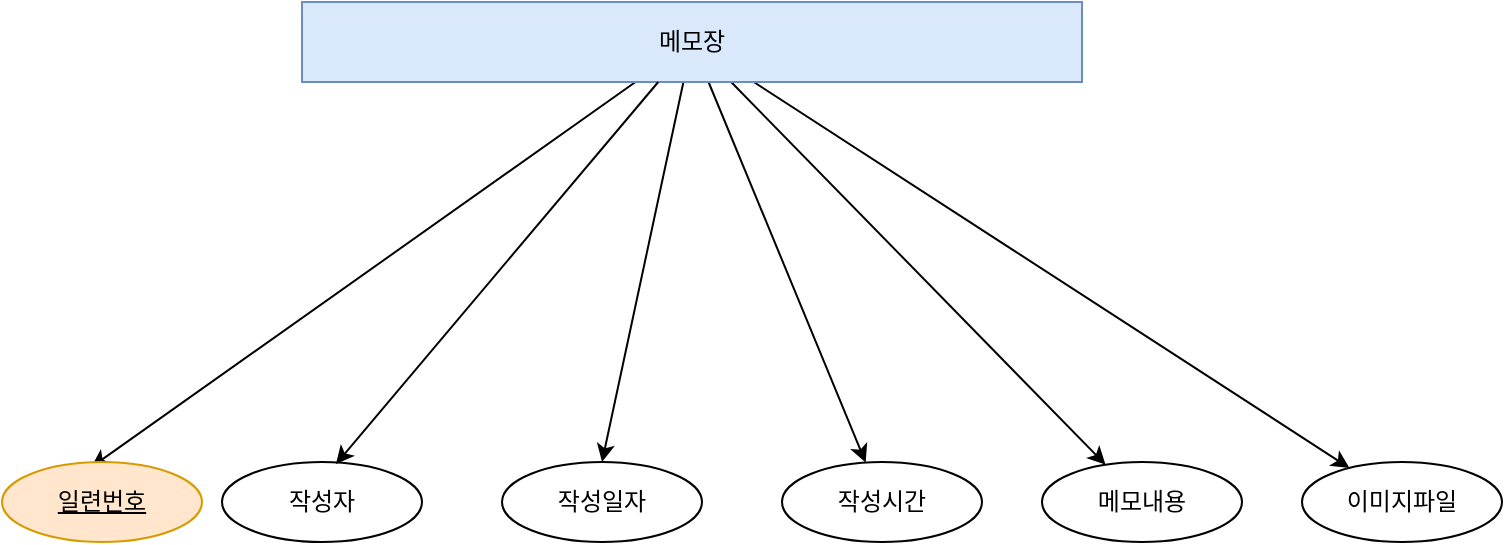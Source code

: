 <mxfile version="24.7.4">
  <diagram name="페이지-1" id="5M28LgMas51DpsEvbf_A">
    <mxGraphModel dx="1434" dy="772" grid="1" gridSize="10" guides="1" tooltips="1" connect="1" arrows="1" fold="1" page="1" pageScale="1" pageWidth="827" pageHeight="1169" math="0" shadow="0">
      <root>
        <mxCell id="0" />
        <mxCell id="1" parent="0" />
        <mxCell id="XeUWuyvjinkPSY21bzyg-10" style="rounded=0;orthogonalLoop=1;jettySize=auto;html=1;" edge="1" parent="1" source="XeUWuyvjinkPSY21bzyg-2" target="XeUWuyvjinkPSY21bzyg-6">
          <mxGeometry relative="1" as="geometry" />
        </mxCell>
        <mxCell id="XeUWuyvjinkPSY21bzyg-11" style="rounded=0;orthogonalLoop=1;jettySize=auto;html=1;" edge="1" parent="1" source="XeUWuyvjinkPSY21bzyg-2" target="XeUWuyvjinkPSY21bzyg-5">
          <mxGeometry relative="1" as="geometry" />
        </mxCell>
        <mxCell id="XeUWuyvjinkPSY21bzyg-12" style="rounded=0;orthogonalLoop=1;jettySize=auto;html=1;" edge="1" parent="1" source="XeUWuyvjinkPSY21bzyg-2" target="XeUWuyvjinkPSY21bzyg-7">
          <mxGeometry relative="1" as="geometry" />
        </mxCell>
        <mxCell id="XeUWuyvjinkPSY21bzyg-13" style="rounded=0;orthogonalLoop=1;jettySize=auto;html=1;entryX=0.5;entryY=0;entryDx=0;entryDy=0;" edge="1" parent="1" source="XeUWuyvjinkPSY21bzyg-2" target="XeUWuyvjinkPSY21bzyg-4">
          <mxGeometry relative="1" as="geometry" />
        </mxCell>
        <mxCell id="XeUWuyvjinkPSY21bzyg-15" style="rounded=0;orthogonalLoop=1;jettySize=auto;html=1;" edge="1" parent="1" source="XeUWuyvjinkPSY21bzyg-2">
          <mxGeometry relative="1" as="geometry">
            <mxPoint x="94.603" y="362.589" as="targetPoint" />
          </mxGeometry>
        </mxCell>
        <mxCell id="XeUWuyvjinkPSY21bzyg-2" value="메모장" style="whiteSpace=wrap;html=1;align=center;fillColor=#dae8fc;strokeColor=#6c8ebf;" vertex="1" parent="1">
          <mxGeometry x="200" y="130" width="390" height="40" as="geometry" />
        </mxCell>
        <mxCell id="XeUWuyvjinkPSY21bzyg-4" value="작성일자" style="ellipse;whiteSpace=wrap;html=1;align=center;" vertex="1" parent="1">
          <mxGeometry x="300" y="360" width="100" height="40" as="geometry" />
        </mxCell>
        <mxCell id="XeUWuyvjinkPSY21bzyg-5" value="메모내용" style="ellipse;whiteSpace=wrap;html=1;align=center;" vertex="1" parent="1">
          <mxGeometry x="570" y="360" width="100" height="40" as="geometry" />
        </mxCell>
        <mxCell id="XeUWuyvjinkPSY21bzyg-6" value="이미지파일" style="ellipse;whiteSpace=wrap;html=1;align=center;" vertex="1" parent="1">
          <mxGeometry x="700" y="360" width="100" height="40" as="geometry" />
        </mxCell>
        <mxCell id="XeUWuyvjinkPSY21bzyg-7" value="작성시간" style="ellipse;whiteSpace=wrap;html=1;align=center;" vertex="1" parent="1">
          <mxGeometry x="440" y="360" width="100" height="40" as="geometry" />
        </mxCell>
        <mxCell id="XeUWuyvjinkPSY21bzyg-8" value="작성자" style="ellipse;whiteSpace=wrap;html=1;align=center;" vertex="1" parent="1">
          <mxGeometry x="160" y="360" width="100" height="40" as="geometry" />
        </mxCell>
        <mxCell id="XeUWuyvjinkPSY21bzyg-14" style="rounded=0;orthogonalLoop=1;jettySize=auto;html=1;entryX=0.57;entryY=0.025;entryDx=0;entryDy=0;entryPerimeter=0;" edge="1" parent="1" source="XeUWuyvjinkPSY21bzyg-2" target="XeUWuyvjinkPSY21bzyg-8">
          <mxGeometry relative="1" as="geometry" />
        </mxCell>
        <mxCell id="XeUWuyvjinkPSY21bzyg-16" value="일련번호" style="ellipse;whiteSpace=wrap;html=1;align=center;fontStyle=4;fillColor=#ffe6cc;strokeColor=#d79b00;" vertex="1" parent="1">
          <mxGeometry x="50" y="360" width="100" height="40" as="geometry" />
        </mxCell>
      </root>
    </mxGraphModel>
  </diagram>
</mxfile>
